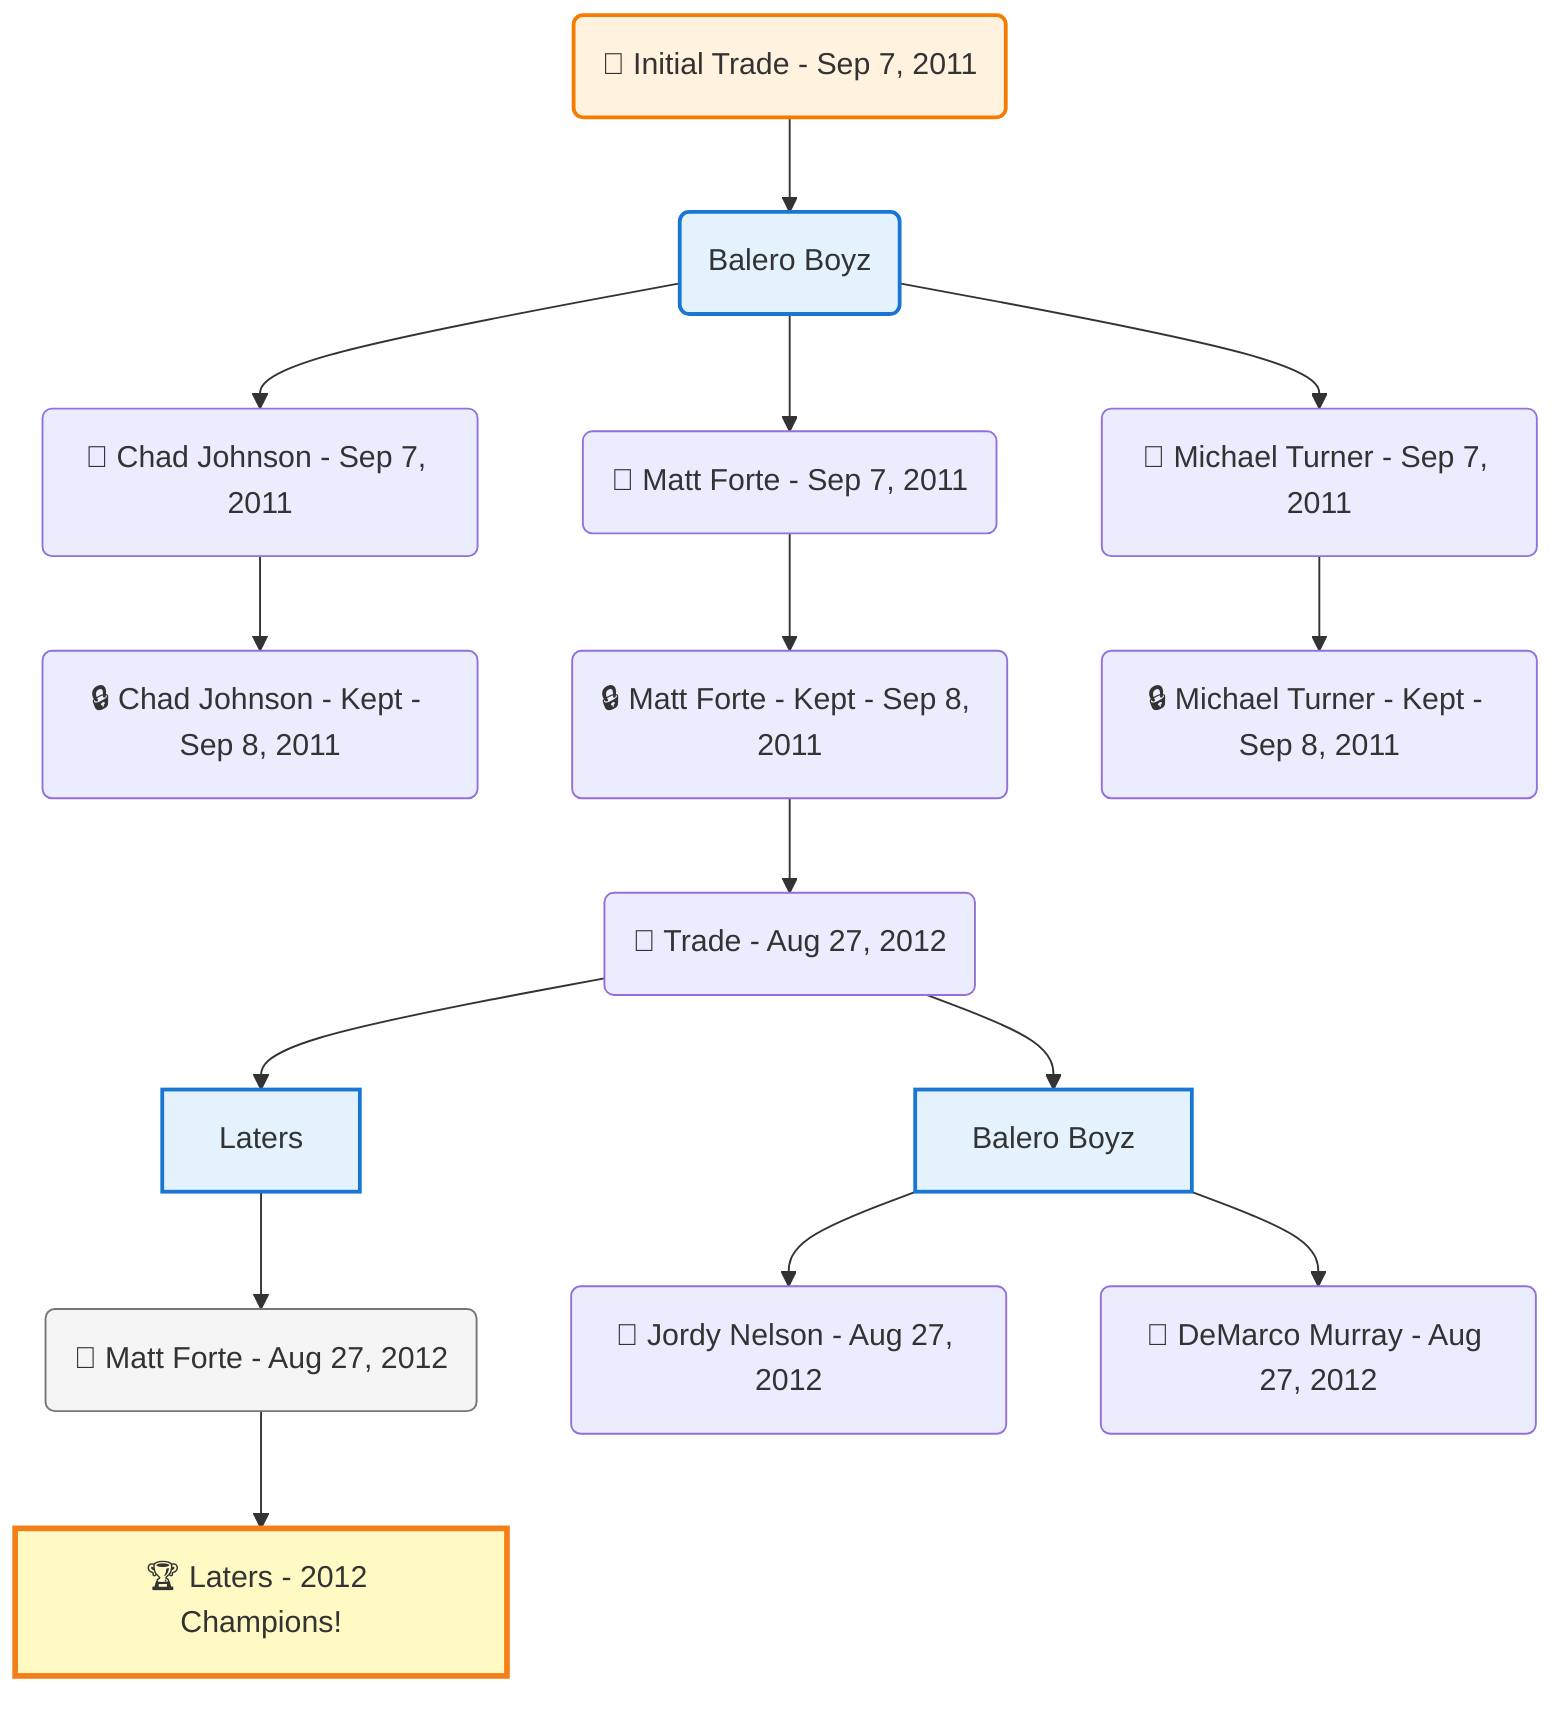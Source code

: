 flowchart TD

    TRADE_MAIN("🔄 Initial Trade - Sep 7, 2011")
    TEAM_1("Balero Boyz")
    NODE_507ac478-bd1d-42ce-9335-4007984f3e95("🔄 Chad Johnson - Sep 7, 2011")
    NODE_2b10d4e8-1df5-486d-b979-35874493b9f3("🔒 Chad Johnson - Kept - Sep 8, 2011")
    NODE_4ab7eee3-a976-4692-b697-921bfa3a6f5c("🔄 Matt Forte - Sep 7, 2011")
    NODE_5670cfba-5b59-4753-9202-f27dd765aba3("🔒 Matt Forte - Kept - Sep 8, 2011")
    TRADE_93fdaaac-9029-449b-a12c-a8587505dbde_2("🔄 Trade - Aug 27, 2012")
    TEAM_825928a9-7194-43aa-b7ae-fc78c2510b16_3["Laters"]
    NODE_e6e4a169-61af-4054-852d-2a4abc903448("🔄 Matt Forte - Aug 27, 2012")
    CHAMP_825928a9-7194-43aa-b7ae-fc78c2510b16_2012["🏆 Laters - 2012 Champions!"]
    TEAM_2feaf03e-fb22-498e-ac8f-e596b6ba7810_4["Balero Boyz"]
    NODE_0c9d0df5-dd80-4122-8ebd-e185f5d4f7ba("🔄 Jordy Nelson - Aug 27, 2012")
    NODE_f2f056ef-bf0e-4ddd-933f-f71d80708002("🔄 DeMarco Murray - Aug 27, 2012")
    NODE_bdcff92a-6c54-446b-80dc-94c93e4cd6a7("🔄 Michael Turner - Sep 7, 2011")
    NODE_22c603eb-d5ee-4623-bda0-a807fa0d772b("🔒 Michael Turner - Kept - Sep 8, 2011")

    TRADE_MAIN --> TEAM_1
    TEAM_1 --> NODE_507ac478-bd1d-42ce-9335-4007984f3e95
    NODE_507ac478-bd1d-42ce-9335-4007984f3e95 --> NODE_2b10d4e8-1df5-486d-b979-35874493b9f3
    TEAM_1 --> NODE_4ab7eee3-a976-4692-b697-921bfa3a6f5c
    NODE_4ab7eee3-a976-4692-b697-921bfa3a6f5c --> NODE_5670cfba-5b59-4753-9202-f27dd765aba3
    NODE_5670cfba-5b59-4753-9202-f27dd765aba3 --> TRADE_93fdaaac-9029-449b-a12c-a8587505dbde_2
    TRADE_93fdaaac-9029-449b-a12c-a8587505dbde_2 --> TEAM_825928a9-7194-43aa-b7ae-fc78c2510b16_3
    TEAM_825928a9-7194-43aa-b7ae-fc78c2510b16_3 --> NODE_e6e4a169-61af-4054-852d-2a4abc903448
    NODE_e6e4a169-61af-4054-852d-2a4abc903448 --> CHAMP_825928a9-7194-43aa-b7ae-fc78c2510b16_2012
    TRADE_93fdaaac-9029-449b-a12c-a8587505dbde_2 --> TEAM_2feaf03e-fb22-498e-ac8f-e596b6ba7810_4
    TEAM_2feaf03e-fb22-498e-ac8f-e596b6ba7810_4 --> NODE_0c9d0df5-dd80-4122-8ebd-e185f5d4f7ba
    TEAM_2feaf03e-fb22-498e-ac8f-e596b6ba7810_4 --> NODE_f2f056ef-bf0e-4ddd-933f-f71d80708002
    TEAM_1 --> NODE_bdcff92a-6c54-446b-80dc-94c93e4cd6a7
    NODE_bdcff92a-6c54-446b-80dc-94c93e4cd6a7 --> NODE_22c603eb-d5ee-4623-bda0-a807fa0d772b

    %% Node styling
    classDef teamNode fill:#e3f2fd,stroke:#1976d2,stroke-width:2px
    classDef tradeNode fill:#fff3e0,stroke:#f57c00,stroke-width:2px
    classDef playerNode fill:#f3e5f5,stroke:#7b1fa2,stroke-width:1px
    classDef nonRootPlayerNode fill:#f5f5f5,stroke:#757575,stroke-width:1px
    classDef endNode fill:#ffebee,stroke:#c62828,stroke-width:2px
    classDef waiverNode fill:#e8f5e8,stroke:#388e3c,stroke-width:2px
    classDef championshipNode fill:#fff9c4,stroke:#f57f17,stroke-width:3px

    class TEAM_1,TEAM_825928a9-7194-43aa-b7ae-fc78c2510b16_3,TEAM_2feaf03e-fb22-498e-ac8f-e596b6ba7810_4 teamNode
    class CHAMP_825928a9-7194-43aa-b7ae-fc78c2510b16_2012 championshipNode
    class NODE_e6e4a169-61af-4054-852d-2a4abc903448 nonRootPlayerNode
    class TRADE_MAIN tradeNode